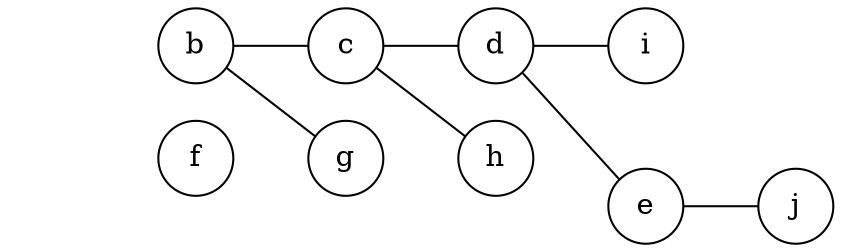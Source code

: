 graph
{
    node[shape=circle];
    rankdir=LR;
    a -- b[color="#00000000"];
    b -- c;
    c -- d;
    d -- e;
    e -- a[color="#00000000"];
    a -- f[color="#00000000"];
    b -- g;
    c -- h;
    d -- i;
    e -- j;
    a[label="",color="#00000000"];
}
